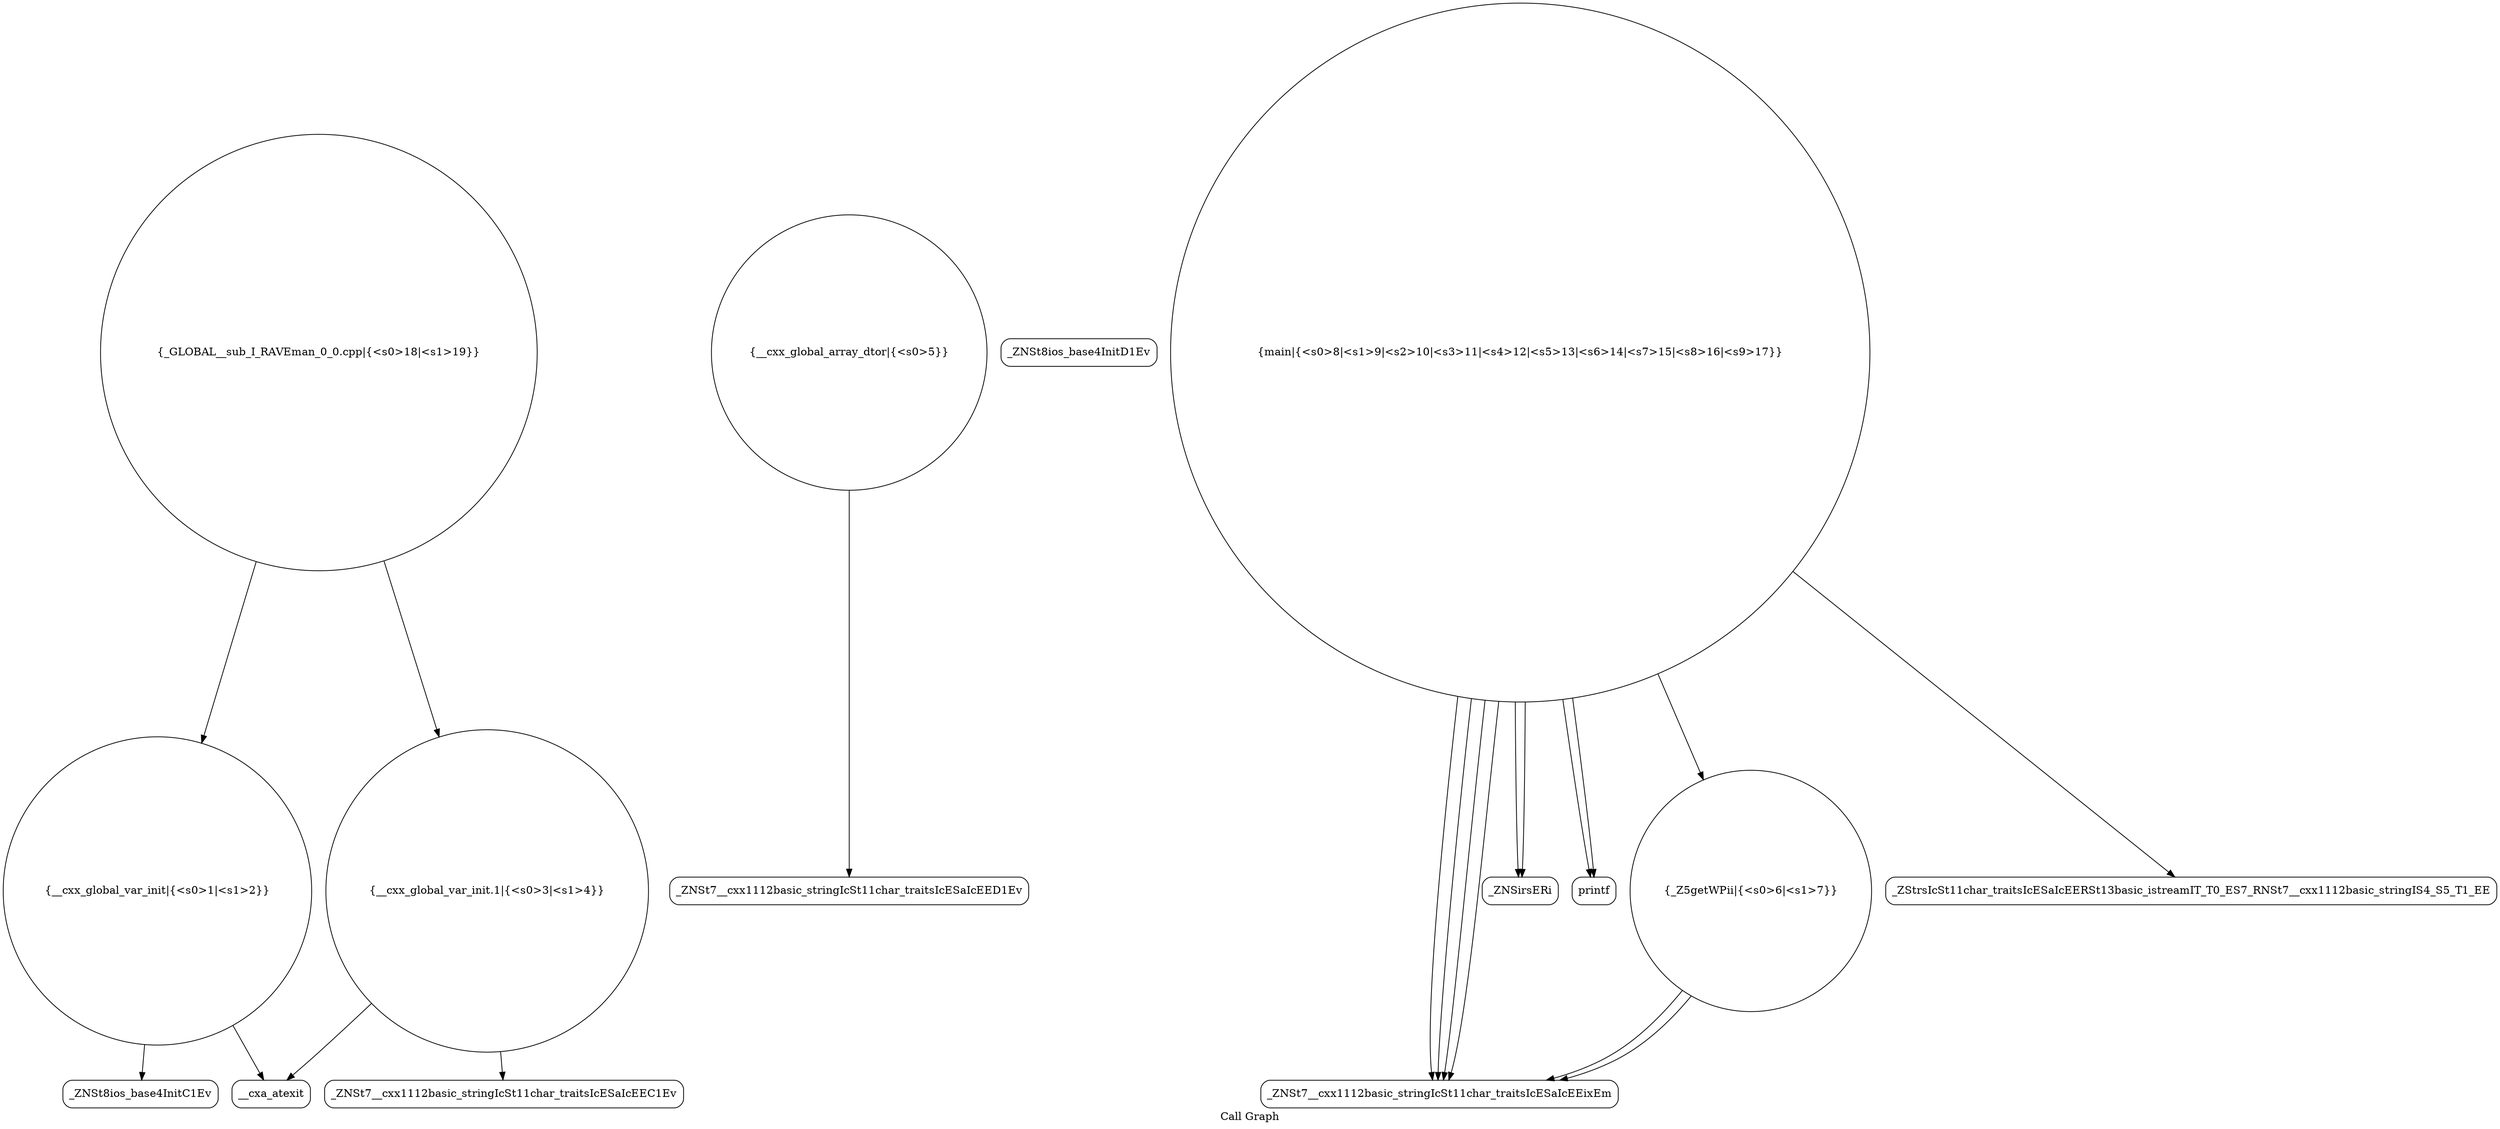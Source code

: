 digraph "Call Graph" {
	label="Call Graph";

	Node0x55d796534ef0 [shape=record,shape=circle,label="{__cxx_global_var_init|{<s0>1|<s1>2}}"];
	Node0x55d796534ef0:s0 -> Node0x55d796535380[color=black];
	Node0x55d796534ef0:s1 -> Node0x55d796535480[color=black];
	Node0x55d796535680 [shape=record,shape=Mrecord,label="{_ZNSt7__cxx1112basic_stringIcSt11char_traitsIcESaIcEED1Ev}"];
	Node0x55d796535a00 [shape=record,shape=circle,label="{_GLOBAL__sub_I_RAVEman_0_0.cpp|{<s0>18|<s1>19}}"];
	Node0x55d796535a00:s0 -> Node0x55d796534ef0[color=black];
	Node0x55d796535a00:s1 -> Node0x55d796535500[color=black];
	Node0x55d796535400 [shape=record,shape=Mrecord,label="{_ZNSt8ios_base4InitD1Ev}"];
	Node0x55d796535780 [shape=record,shape=Mrecord,label="{_ZNSt7__cxx1112basic_stringIcSt11char_traitsIcESaIcEEixEm}"];
	Node0x55d796535500 [shape=record,shape=circle,label="{__cxx_global_var_init.1|{<s0>3|<s1>4}}"];
	Node0x55d796535500:s0 -> Node0x55d796535580[color=black];
	Node0x55d796535500:s1 -> Node0x55d796535480[color=black];
	Node0x55d796535880 [shape=record,shape=Mrecord,label="{_ZNSirsERi}"];
	Node0x55d796535600 [shape=record,shape=circle,label="{__cxx_global_array_dtor|{<s0>5}}"];
	Node0x55d796535600:s0 -> Node0x55d796535680[color=black];
	Node0x55d796535980 [shape=record,shape=Mrecord,label="{printf}"];
	Node0x55d796535380 [shape=record,shape=Mrecord,label="{_ZNSt8ios_base4InitC1Ev}"];
	Node0x55d796535700 [shape=record,shape=circle,label="{_Z5getWPii|{<s0>6|<s1>7}}"];
	Node0x55d796535700:s0 -> Node0x55d796535780[color=black];
	Node0x55d796535700:s1 -> Node0x55d796535780[color=black];
	Node0x55d796535480 [shape=record,shape=Mrecord,label="{__cxa_atexit}"];
	Node0x55d796535800 [shape=record,shape=circle,label="{main|{<s0>8|<s1>9|<s2>10|<s3>11|<s4>12|<s5>13|<s6>14|<s7>15|<s8>16|<s9>17}}"];
	Node0x55d796535800:s0 -> Node0x55d796535880[color=black];
	Node0x55d796535800:s1 -> Node0x55d796535880[color=black];
	Node0x55d796535800:s2 -> Node0x55d796535900[color=black];
	Node0x55d796535800:s3 -> Node0x55d796535780[color=black];
	Node0x55d796535800:s4 -> Node0x55d796535780[color=black];
	Node0x55d796535800:s5 -> Node0x55d796535780[color=black];
	Node0x55d796535800:s6 -> Node0x55d796535700[color=black];
	Node0x55d796535800:s7 -> Node0x55d796535780[color=black];
	Node0x55d796535800:s8 -> Node0x55d796535980[color=black];
	Node0x55d796535800:s9 -> Node0x55d796535980[color=black];
	Node0x55d796535580 [shape=record,shape=Mrecord,label="{_ZNSt7__cxx1112basic_stringIcSt11char_traitsIcESaIcEEC1Ev}"];
	Node0x55d796535900 [shape=record,shape=Mrecord,label="{_ZStrsIcSt11char_traitsIcESaIcEERSt13basic_istreamIT_T0_ES7_RNSt7__cxx1112basic_stringIS4_S5_T1_EE}"];
}
